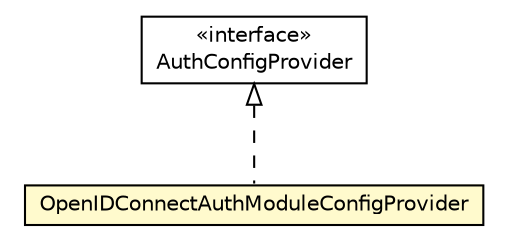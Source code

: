 #!/usr/local/bin/dot
#
# Class diagram 
# Generated by UMLGraph version R5_6-24-gf6e263 (http://www.umlgraph.org/)
#

digraph G {
	edge [fontname="Helvetica",fontsize=10,labelfontname="Helvetica",labelfontsize=10];
	node [fontname="Helvetica",fontsize=10,shape=plaintext];
	nodesep=0.25;
	ranksep=0.5;
	// net.trajano.auth.OpenIDConnectAuthModuleConfigProvider
	c320 [label=<<table title="net.trajano.auth.OpenIDConnectAuthModuleConfigProvider" border="0" cellborder="1" cellspacing="0" cellpadding="2" port="p" bgcolor="lemonChiffon" href="./OpenIDConnectAuthModuleConfigProvider.html">
		<tr><td><table border="0" cellspacing="0" cellpadding="1">
<tr><td align="center" balign="center"> OpenIDConnectAuthModuleConfigProvider </td></tr>
		</table></td></tr>
		</table>>, URL="./OpenIDConnectAuthModuleConfigProvider.html", fontname="Helvetica", fontcolor="black", fontsize=10.0];
	//net.trajano.auth.OpenIDConnectAuthModuleConfigProvider implements javax.security.auth.message.config.AuthConfigProvider
	c336:p -> c320:p [dir=back,arrowtail=empty,style=dashed];
	// javax.security.auth.message.config.AuthConfigProvider
	c336 [label=<<table title="javax.security.auth.message.config.AuthConfigProvider" border="0" cellborder="1" cellspacing="0" cellpadding="2" port="p" href="http://java.sun.com/j2se/1.4.2/docs/api/javax/security/auth/message/config/AuthConfigProvider.html">
		<tr><td><table border="0" cellspacing="0" cellpadding="1">
<tr><td align="center" balign="center"> &#171;interface&#187; </td></tr>
<tr><td align="center" balign="center"> AuthConfigProvider </td></tr>
		</table></td></tr>
		</table>>, URL="http://java.sun.com/j2se/1.4.2/docs/api/javax/security/auth/message/config/AuthConfigProvider.html", fontname="Helvetica", fontcolor="black", fontsize=10.0];
}

